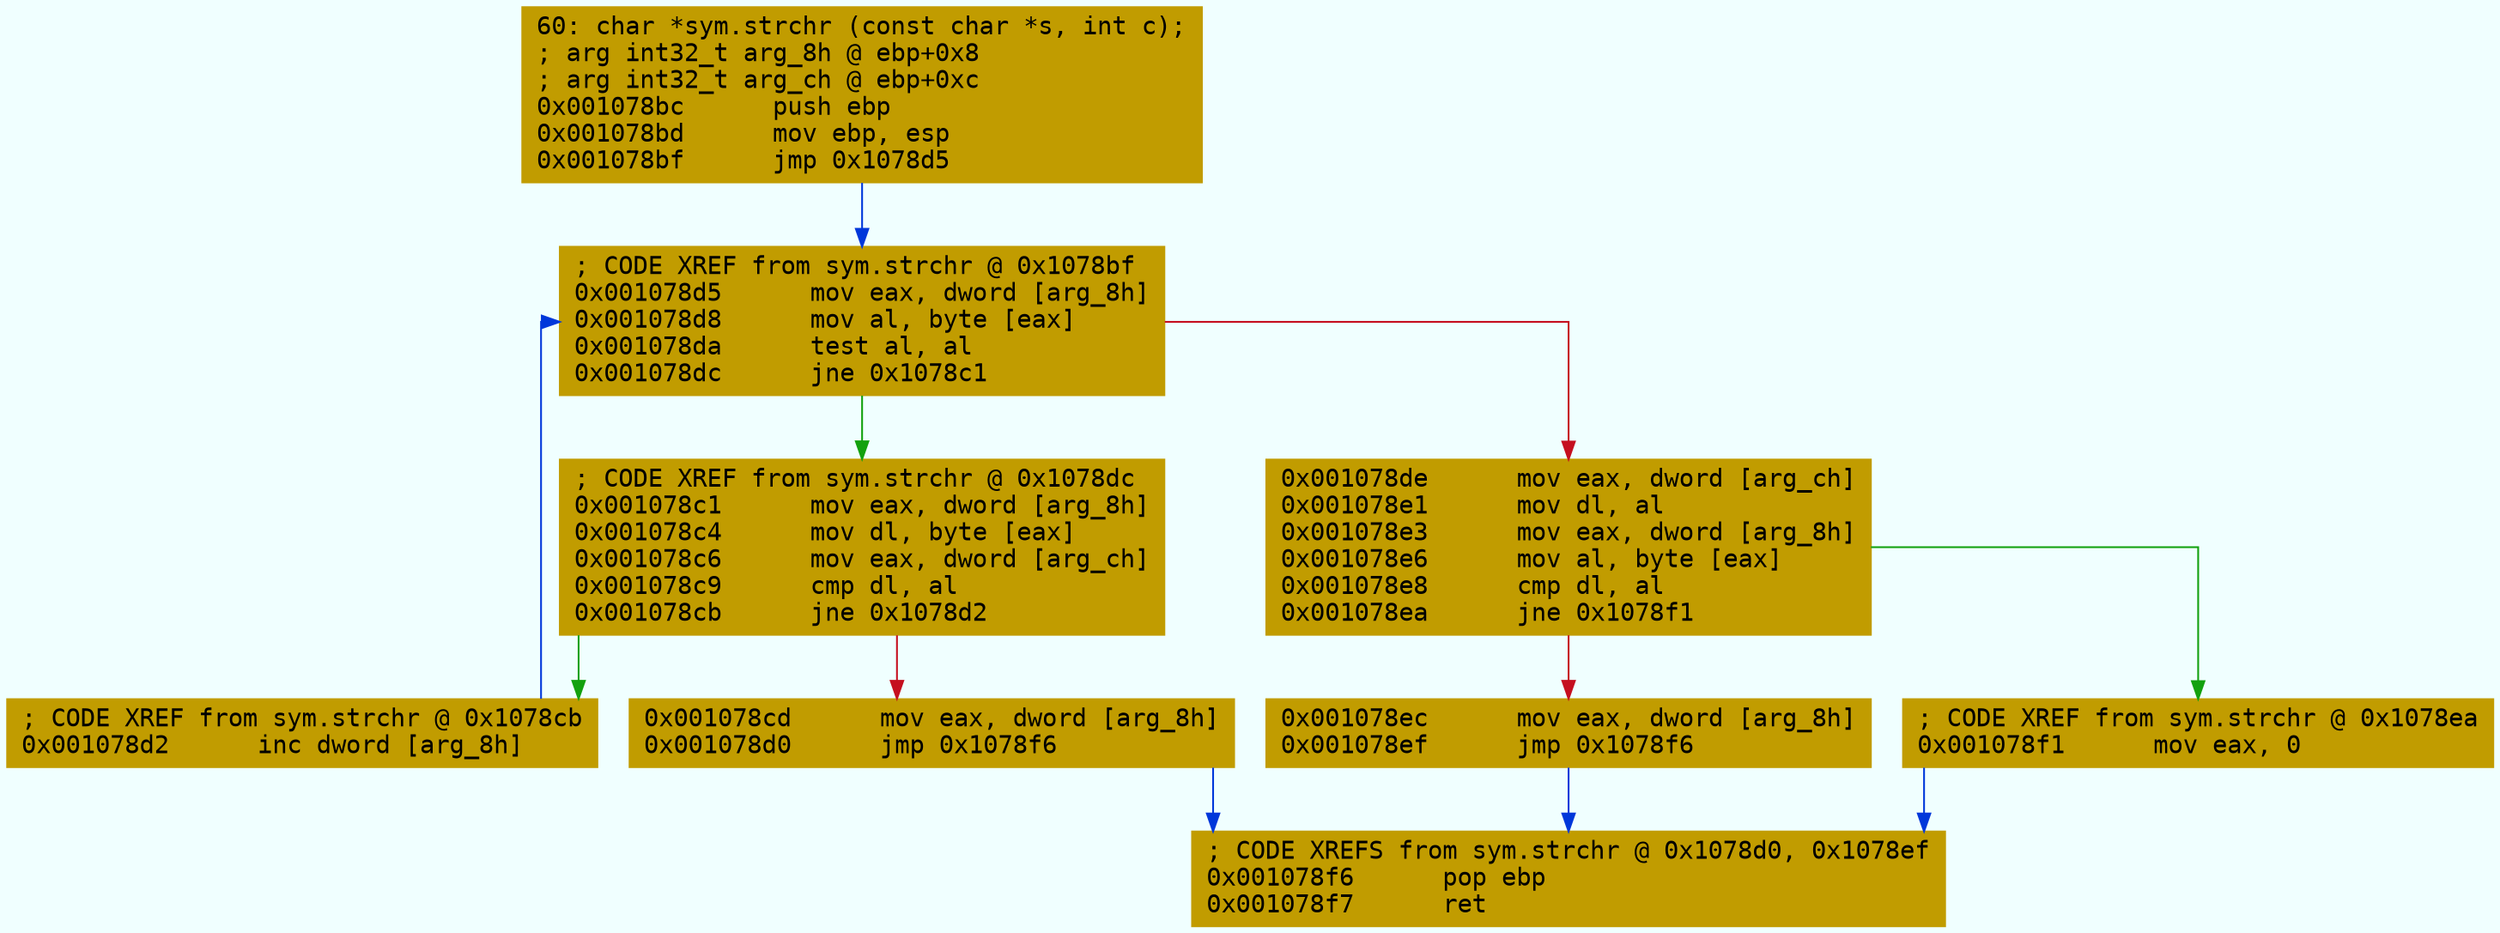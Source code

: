 digraph code {
	graph [bgcolor=azure fontsize=8 fontname="Courier" splines="ortho"];
	node [fillcolor=gray style=filled shape=box];
	edge [arrowhead="normal"];
	"0x001078bc" [URL="sym.strchr/0x001078bc", fillcolor="#c19c00",color="#c19c00", fontname="Courier",label="60: char *sym.strchr (const char *s, int c);\l; arg int32_t arg_8h @ ebp+0x8\l; arg int32_t arg_ch @ ebp+0xc\l0x001078bc      push ebp\l0x001078bd      mov ebp, esp\l0x001078bf      jmp 0x1078d5\l"]
	"0x001078c1" [URL="sym.strchr/0x001078c1", fillcolor="#c19c00",color="#c19c00", fontname="Courier",label="; CODE XREF from sym.strchr @ 0x1078dc\l0x001078c1      mov eax, dword [arg_8h]\l0x001078c4      mov dl, byte [eax]\l0x001078c6      mov eax, dword [arg_ch]\l0x001078c9      cmp dl, al\l0x001078cb      jne 0x1078d2\l"]
	"0x001078cd" [URL="sym.strchr/0x001078cd", fillcolor="#c19c00",color="#c19c00", fontname="Courier",label="0x001078cd      mov eax, dword [arg_8h]\l0x001078d0      jmp 0x1078f6\l"]
	"0x001078d2" [URL="sym.strchr/0x001078d2", fillcolor="#c19c00",color="#c19c00", fontname="Courier",label="; CODE XREF from sym.strchr @ 0x1078cb\l0x001078d2      inc dword [arg_8h]\l"]
	"0x001078d5" [URL="sym.strchr/0x001078d5", fillcolor="#c19c00",color="#c19c00", fontname="Courier",label="; CODE XREF from sym.strchr @ 0x1078bf\l0x001078d5      mov eax, dword [arg_8h]\l0x001078d8      mov al, byte [eax]\l0x001078da      test al, al\l0x001078dc      jne 0x1078c1\l"]
	"0x001078de" [URL="sym.strchr/0x001078de", fillcolor="#c19c00",color="#c19c00", fontname="Courier",label="0x001078de      mov eax, dword [arg_ch]\l0x001078e1      mov dl, al\l0x001078e3      mov eax, dword [arg_8h]\l0x001078e6      mov al, byte [eax]\l0x001078e8      cmp dl, al\l0x001078ea      jne 0x1078f1\l"]
	"0x001078ec" [URL="sym.strchr/0x001078ec", fillcolor="#c19c00",color="#c19c00", fontname="Courier",label="0x001078ec      mov eax, dword [arg_8h]\l0x001078ef      jmp 0x1078f6\l"]
	"0x001078f1" [URL="sym.strchr/0x001078f1", fillcolor="#c19c00",color="#c19c00", fontname="Courier",label="; CODE XREF from sym.strchr @ 0x1078ea\l0x001078f1      mov eax, 0\l"]
	"0x001078f6" [URL="sym.strchr/0x001078f6", fillcolor="#c19c00",color="#c19c00", fontname="Courier",label="; CODE XREFS from sym.strchr @ 0x1078d0, 0x1078ef\l0x001078f6      pop ebp\l0x001078f7      ret\l"]
        "0x001078bc" -> "0x001078d5" [color="#0037da"];
        "0x001078c1" -> "0x001078d2" [color="#13a10e"];
        "0x001078c1" -> "0x001078cd" [color="#c50f1f"];
        "0x001078cd" -> "0x001078f6" [color="#0037da"];
        "0x001078d2" -> "0x001078d5" [color="#0037da"];
        "0x001078d5" -> "0x001078c1" [color="#13a10e"];
        "0x001078d5" -> "0x001078de" [color="#c50f1f"];
        "0x001078de" -> "0x001078f1" [color="#13a10e"];
        "0x001078de" -> "0x001078ec" [color="#c50f1f"];
        "0x001078ec" -> "0x001078f6" [color="#0037da"];
        "0x001078f1" -> "0x001078f6" [color="#0037da"];
}
